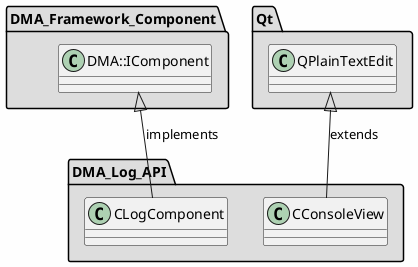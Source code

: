 
@startuml

skinparam backgroundColor #FEFEFE
skinparam wrapWidth 600
package "DMA_Framework_Component" #DDDDDD
{

class "DMA::IComponent"
{
}

}

package "DMA_Log_API" #DDDDDD
{

class "CConsoleView"
{
}

class "CLogComponent"
{
}

}

package "Qt" #DDDDDD
{

class "QPlainTextEdit"
{
}

}

'====================Inheritance section====================
QPlainTextEdit <|-- CConsoleView : extends
DMA::IComponent <|-- CLogComponent : implements

@enduml